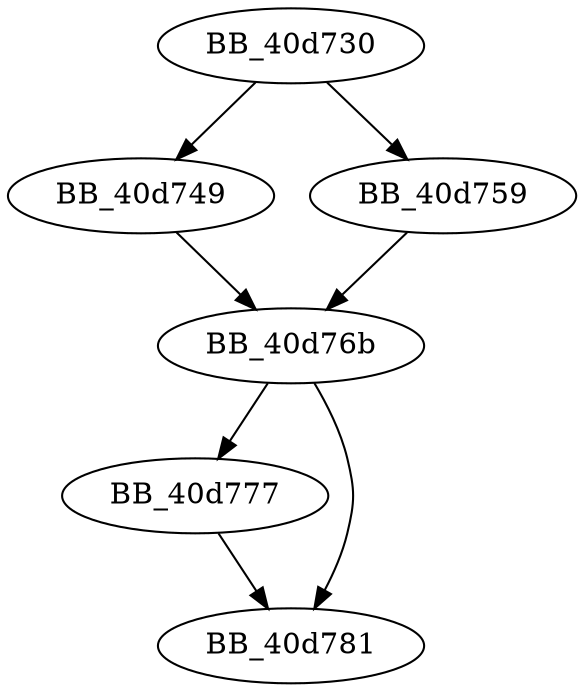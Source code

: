DiGraph sub_40D730{
BB_40d730->BB_40d749
BB_40d730->BB_40d759
BB_40d749->BB_40d76b
BB_40d759->BB_40d76b
BB_40d76b->BB_40d777
BB_40d76b->BB_40d781
BB_40d777->BB_40d781
}
